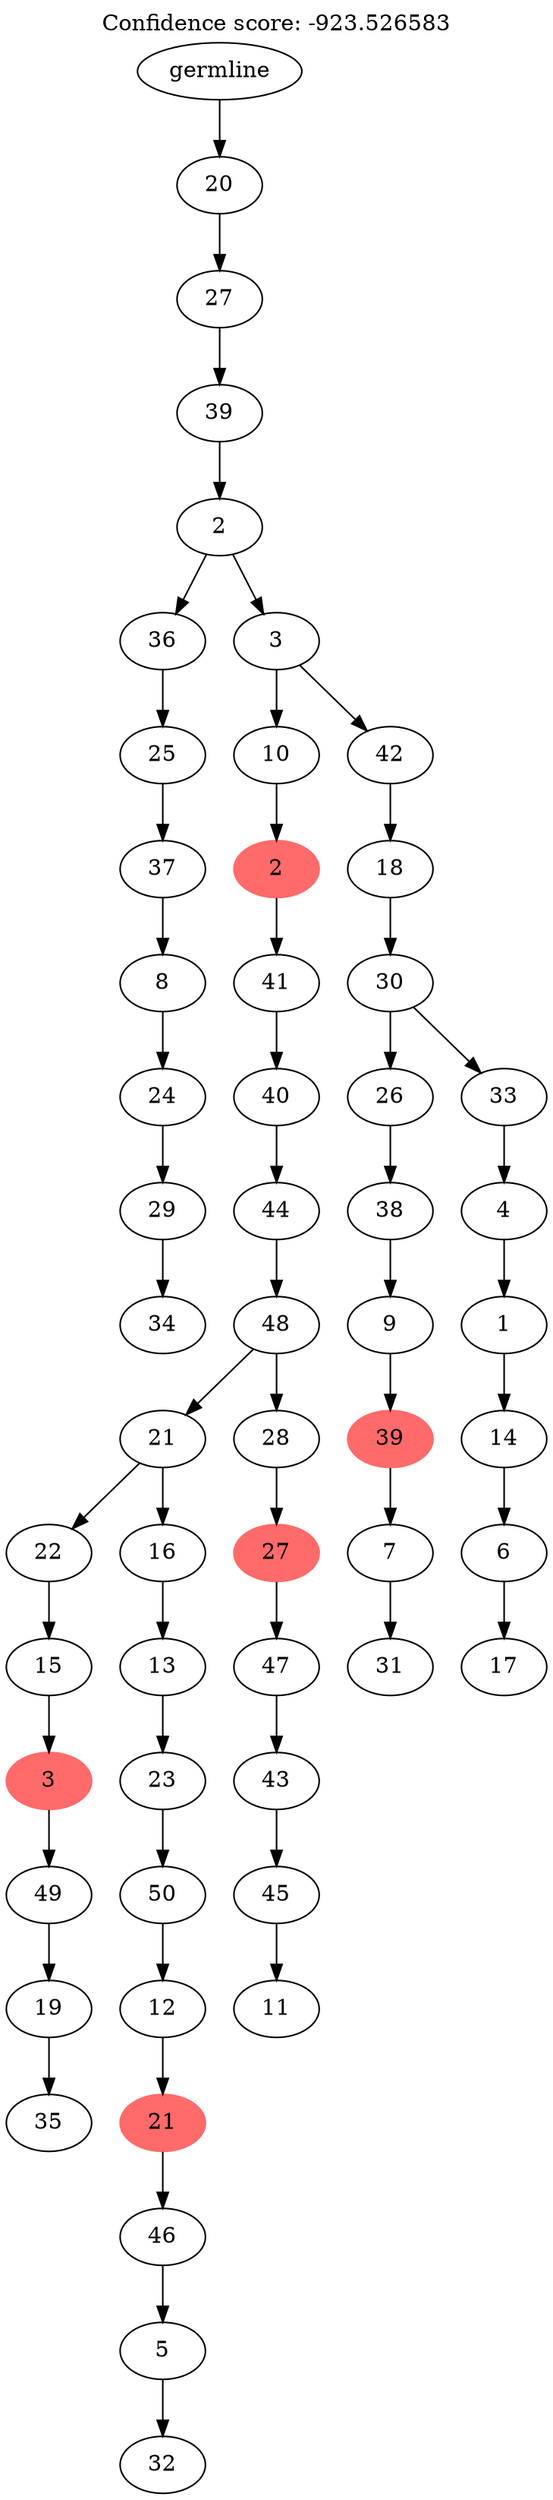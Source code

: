 digraph g {
	"54" -> "55";
	"55" [label="34"];
	"53" -> "54";
	"54" [label="29"];
	"52" -> "53";
	"53" [label="24"];
	"51" -> "52";
	"52" [label="8"];
	"50" -> "51";
	"51" [label="37"];
	"49" -> "50";
	"50" [label="25"];
	"47" -> "48";
	"48" [label="35"];
	"46" -> "47";
	"47" [label="19"];
	"45" -> "46";
	"46" [label="49"];
	"44" -> "45";
	"45" [color=indianred1, style=filled, label="3"];
	"43" -> "44";
	"44" [label="15"];
	"41" -> "42";
	"42" [label="32"];
	"40" -> "41";
	"41" [label="5"];
	"39" -> "40";
	"40" [label="46"];
	"38" -> "39";
	"39" [color=indianred1, style=filled, label="21"];
	"37" -> "38";
	"38" [label="12"];
	"36" -> "37";
	"37" [label="50"];
	"35" -> "36";
	"36" [label="23"];
	"34" -> "35";
	"35" [label="13"];
	"33" -> "34";
	"34" [label="16"];
	"33" -> "43";
	"43" [label="22"];
	"31" -> "32";
	"32" [label="11"];
	"30" -> "31";
	"31" [label="45"];
	"29" -> "30";
	"30" [label="43"];
	"28" -> "29";
	"29" [label="47"];
	"27" -> "28";
	"28" [color=indianred1, style=filled, label="27"];
	"26" -> "27";
	"27" [label="28"];
	"26" -> "33";
	"33" [label="21"];
	"25" -> "26";
	"26" [label="48"];
	"24" -> "25";
	"25" [label="44"];
	"23" -> "24";
	"24" [label="40"];
	"22" -> "23";
	"23" [label="41"];
	"21" -> "22";
	"22" [color=indianred1, style=filled, label="2"];
	"19" -> "20";
	"20" [label="31"];
	"18" -> "19";
	"19" [label="7"];
	"17" -> "18";
	"18" [color=indianred1, style=filled, label="39"];
	"16" -> "17";
	"17" [label="9"];
	"15" -> "16";
	"16" [label="38"];
	"13" -> "14";
	"14" [label="17"];
	"12" -> "13";
	"13" [label="6"];
	"11" -> "12";
	"12" [label="14"];
	"10" -> "11";
	"11" [label="1"];
	"9" -> "10";
	"10" [label="4"];
	"8" -> "9";
	"9" [label="33"];
	"8" -> "15";
	"15" [label="26"];
	"7" -> "8";
	"8" [label="30"];
	"6" -> "7";
	"7" [label="18"];
	"5" -> "6";
	"6" [label="42"];
	"5" -> "21";
	"21" [label="10"];
	"4" -> "5";
	"5" [label="3"];
	"4" -> "49";
	"49" [label="36"];
	"3" -> "4";
	"4" [label="2"];
	"2" -> "3";
	"3" [label="39"];
	"1" -> "2";
	"2" [label="27"];
	"0" -> "1";
	"1" [label="20"];
	"0" [label="germline"];
	labelloc="t";
	label="Confidence score: -923.526583";
}
